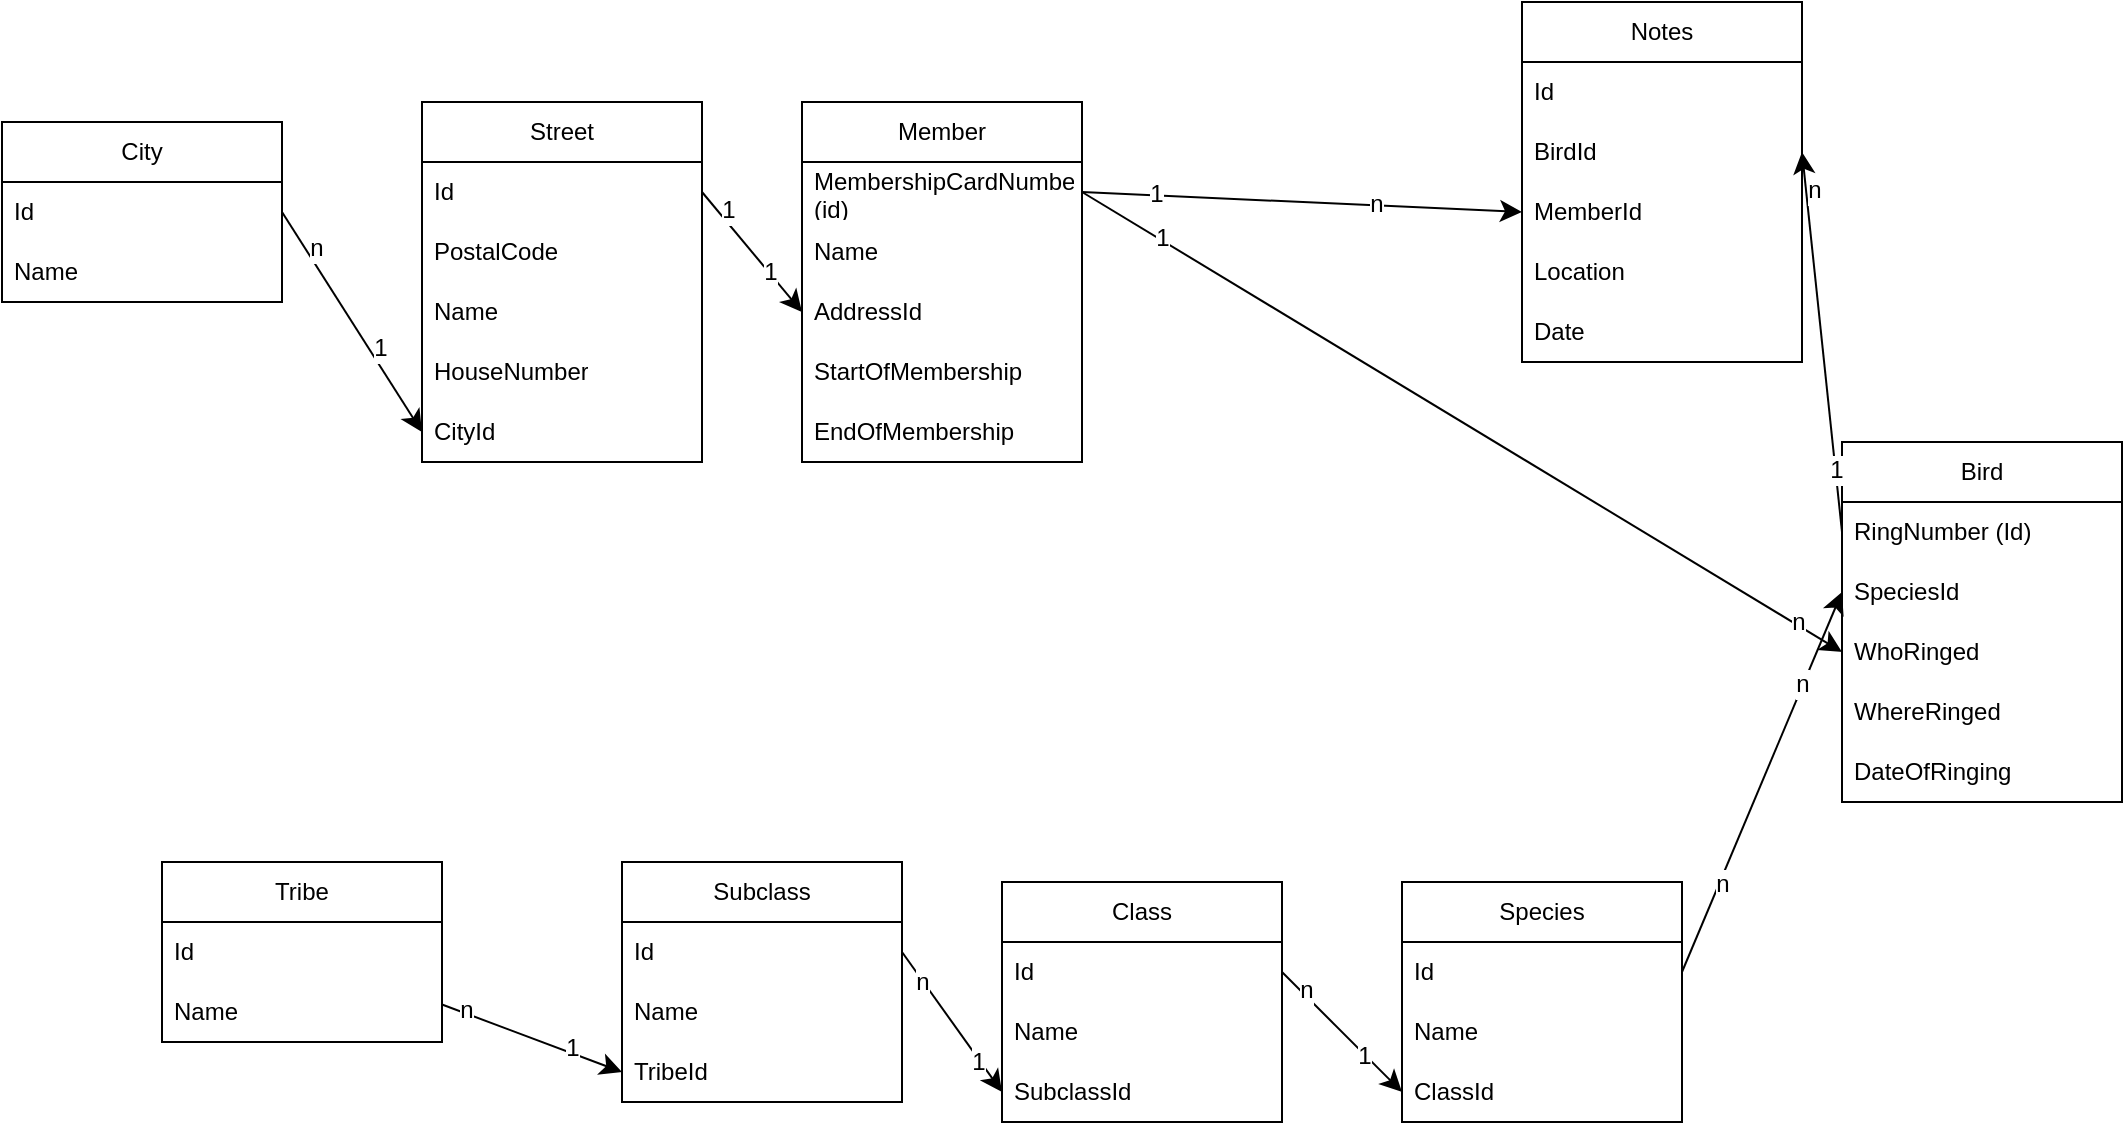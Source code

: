 <mxfile version="24.8.2">
  <diagram id="C5RBs43oDa-KdzZeNtuy" name="Page-1">
    <mxGraphModel dx="1751" dy="795" grid="1" gridSize="10" guides="1" tooltips="1" connect="1" arrows="1" fold="1" page="1" pageScale="1" pageWidth="827" pageHeight="1169" math="0" shadow="0">
      <root>
        <mxCell id="WIyWlLk6GJQsqaUBKTNV-0" />
        <mxCell id="WIyWlLk6GJQsqaUBKTNV-1" parent="WIyWlLk6GJQsqaUBKTNV-0" />
        <mxCell id="rroCmzf5K5PF2tNpYIrH-0" value="Member" style="swimlane;fontStyle=0;childLayout=stackLayout;horizontal=1;startSize=30;horizontalStack=0;resizeParent=1;resizeParentMax=0;resizeLast=0;collapsible=1;marginBottom=0;whiteSpace=wrap;html=1;" parent="WIyWlLk6GJQsqaUBKTNV-1" vertex="1">
          <mxGeometry x="150" y="470" width="140" height="180" as="geometry" />
        </mxCell>
        <mxCell id="rroCmzf5K5PF2tNpYIrH-2" value="MembershipCardNumber (id)" style="text;strokeColor=none;fillColor=none;align=left;verticalAlign=middle;spacingLeft=4;spacingRight=4;overflow=hidden;points=[[0,0.5],[1,0.5]];portConstraint=eastwest;rotatable=0;whiteSpace=wrap;html=1;" parent="rroCmzf5K5PF2tNpYIrH-0" vertex="1">
          <mxGeometry y="30" width="140" height="30" as="geometry" />
        </mxCell>
        <mxCell id="rroCmzf5K5PF2tNpYIrH-1" value="Name" style="text;strokeColor=none;fillColor=none;align=left;verticalAlign=middle;spacingLeft=4;spacingRight=4;overflow=hidden;points=[[0,0.5],[1,0.5]];portConstraint=eastwest;rotatable=0;whiteSpace=wrap;html=1;" parent="rroCmzf5K5PF2tNpYIrH-0" vertex="1">
          <mxGeometry y="60" width="140" height="30" as="geometry" />
        </mxCell>
        <mxCell id="rroCmzf5K5PF2tNpYIrH-11" value="AddressId" style="text;strokeColor=none;fillColor=none;align=left;verticalAlign=middle;spacingLeft=4;spacingRight=4;overflow=hidden;points=[[0,0.5],[1,0.5]];portConstraint=eastwest;rotatable=0;whiteSpace=wrap;html=1;" parent="rroCmzf5K5PF2tNpYIrH-0" vertex="1">
          <mxGeometry y="90" width="140" height="30" as="geometry" />
        </mxCell>
        <mxCell id="rroCmzf5K5PF2tNpYIrH-3" value="StartOfMembership" style="text;strokeColor=none;fillColor=none;align=left;verticalAlign=middle;spacingLeft=4;spacingRight=4;overflow=hidden;points=[[0,0.5],[1,0.5]];portConstraint=eastwest;rotatable=0;whiteSpace=wrap;html=1;" parent="rroCmzf5K5PF2tNpYIrH-0" vertex="1">
          <mxGeometry y="120" width="140" height="30" as="geometry" />
        </mxCell>
        <mxCell id="rroCmzf5K5PF2tNpYIrH-10" value="EndOfMembership" style="text;strokeColor=none;fillColor=none;align=left;verticalAlign=middle;spacingLeft=4;spacingRight=4;overflow=hidden;points=[[0,0.5],[1,0.5]];portConstraint=eastwest;rotatable=0;whiteSpace=wrap;html=1;" parent="rroCmzf5K5PF2tNpYIrH-0" vertex="1">
          <mxGeometry y="150" width="140" height="30" as="geometry" />
        </mxCell>
        <mxCell id="rroCmzf5K5PF2tNpYIrH-5" value="Bird" style="swimlane;fontStyle=0;childLayout=stackLayout;horizontal=1;startSize=30;horizontalStack=0;resizeParent=1;resizeParentMax=0;resizeLast=0;collapsible=1;marginBottom=0;whiteSpace=wrap;html=1;" parent="WIyWlLk6GJQsqaUBKTNV-1" vertex="1">
          <mxGeometry x="670" y="640" width="140" height="180" as="geometry" />
        </mxCell>
        <mxCell id="rroCmzf5K5PF2tNpYIrH-6" value="RingNumber (Id)" style="text;strokeColor=none;fillColor=none;align=left;verticalAlign=middle;spacingLeft=4;spacingRight=4;overflow=hidden;points=[[0,0.5],[1,0.5]];portConstraint=eastwest;rotatable=0;whiteSpace=wrap;html=1;" parent="rroCmzf5K5PF2tNpYIrH-5" vertex="1">
          <mxGeometry y="30" width="140" height="30" as="geometry" />
        </mxCell>
        <mxCell id="rroCmzf5K5PF2tNpYIrH-7" value="SpeciesId" style="text;strokeColor=none;fillColor=none;align=left;verticalAlign=middle;spacingLeft=4;spacingRight=4;overflow=hidden;points=[[0,0.5],[1,0.5]];portConstraint=eastwest;rotatable=0;whiteSpace=wrap;html=1;" parent="rroCmzf5K5PF2tNpYIrH-5" vertex="1">
          <mxGeometry y="60" width="140" height="30" as="geometry" />
        </mxCell>
        <mxCell id="rroCmzf5K5PF2tNpYIrH-8" value="WhoRinged" style="text;strokeColor=none;fillColor=none;align=left;verticalAlign=middle;spacingLeft=4;spacingRight=4;overflow=hidden;points=[[0,0.5],[1,0.5]];portConstraint=eastwest;rotatable=0;whiteSpace=wrap;html=1;" parent="rroCmzf5K5PF2tNpYIrH-5" vertex="1">
          <mxGeometry y="90" width="140" height="30" as="geometry" />
        </mxCell>
        <mxCell id="rroCmzf5K5PF2tNpYIrH-18" value="WhereRinged" style="text;strokeColor=none;fillColor=none;align=left;verticalAlign=middle;spacingLeft=4;spacingRight=4;overflow=hidden;points=[[0,0.5],[1,0.5]];portConstraint=eastwest;rotatable=0;whiteSpace=wrap;html=1;" parent="rroCmzf5K5PF2tNpYIrH-5" vertex="1">
          <mxGeometry y="120" width="140" height="30" as="geometry" />
        </mxCell>
        <mxCell id="rroCmzf5K5PF2tNpYIrH-19" value="DateOfRinging" style="text;strokeColor=none;fillColor=none;align=left;verticalAlign=middle;spacingLeft=4;spacingRight=4;overflow=hidden;points=[[0,0.5],[1,0.5]];portConstraint=eastwest;rotatable=0;whiteSpace=wrap;html=1;" parent="rroCmzf5K5PF2tNpYIrH-5" vertex="1">
          <mxGeometry y="150" width="140" height="30" as="geometry" />
        </mxCell>
        <mxCell id="rroCmzf5K5PF2tNpYIrH-13" value="Species" style="swimlane;fontStyle=0;childLayout=stackLayout;horizontal=1;startSize=30;horizontalStack=0;resizeParent=1;resizeParentMax=0;resizeLast=0;collapsible=1;marginBottom=0;whiteSpace=wrap;html=1;" parent="WIyWlLk6GJQsqaUBKTNV-1" vertex="1">
          <mxGeometry x="450" y="860" width="140" height="120" as="geometry" />
        </mxCell>
        <mxCell id="rroCmzf5K5PF2tNpYIrH-14" value="Id" style="text;strokeColor=none;fillColor=none;align=left;verticalAlign=middle;spacingLeft=4;spacingRight=4;overflow=hidden;points=[[0,0.5],[1,0.5]];portConstraint=eastwest;rotatable=0;whiteSpace=wrap;html=1;" parent="rroCmzf5K5PF2tNpYIrH-13" vertex="1">
          <mxGeometry y="30" width="140" height="30" as="geometry" />
        </mxCell>
        <mxCell id="rroCmzf5K5PF2tNpYIrH-15" value="Name" style="text;strokeColor=none;fillColor=none;align=left;verticalAlign=middle;spacingLeft=4;spacingRight=4;overflow=hidden;points=[[0,0.5],[1,0.5]];portConstraint=eastwest;rotatable=0;whiteSpace=wrap;html=1;" parent="rroCmzf5K5PF2tNpYIrH-13" vertex="1">
          <mxGeometry y="60" width="140" height="30" as="geometry" />
        </mxCell>
        <mxCell id="rroCmzf5K5PF2tNpYIrH-16" value="ClassId" style="text;strokeColor=none;fillColor=none;align=left;verticalAlign=middle;spacingLeft=4;spacingRight=4;overflow=hidden;points=[[0,0.5],[1,0.5]];portConstraint=eastwest;rotatable=0;whiteSpace=wrap;html=1;" parent="rroCmzf5K5PF2tNpYIrH-13" vertex="1">
          <mxGeometry y="90" width="140" height="30" as="geometry" />
        </mxCell>
        <mxCell id="rroCmzf5K5PF2tNpYIrH-20" value="Class" style="swimlane;fontStyle=0;childLayout=stackLayout;horizontal=1;startSize=30;horizontalStack=0;resizeParent=1;resizeParentMax=0;resizeLast=0;collapsible=1;marginBottom=0;whiteSpace=wrap;html=1;" parent="WIyWlLk6GJQsqaUBKTNV-1" vertex="1">
          <mxGeometry x="250" y="860" width="140" height="120" as="geometry" />
        </mxCell>
        <mxCell id="rroCmzf5K5PF2tNpYIrH-21" value="Id" style="text;strokeColor=none;fillColor=none;align=left;verticalAlign=middle;spacingLeft=4;spacingRight=4;overflow=hidden;points=[[0,0.5],[1,0.5]];portConstraint=eastwest;rotatable=0;whiteSpace=wrap;html=1;" parent="rroCmzf5K5PF2tNpYIrH-20" vertex="1">
          <mxGeometry y="30" width="140" height="30" as="geometry" />
        </mxCell>
        <mxCell id="rroCmzf5K5PF2tNpYIrH-22" value="Name" style="text;strokeColor=none;fillColor=none;align=left;verticalAlign=middle;spacingLeft=4;spacingRight=4;overflow=hidden;points=[[0,0.5],[1,0.5]];portConstraint=eastwest;rotatable=0;whiteSpace=wrap;html=1;" parent="rroCmzf5K5PF2tNpYIrH-20" vertex="1">
          <mxGeometry y="60" width="140" height="30" as="geometry" />
        </mxCell>
        <mxCell id="rroCmzf5K5PF2tNpYIrH-23" value="SubclassId" style="text;strokeColor=none;fillColor=none;align=left;verticalAlign=middle;spacingLeft=4;spacingRight=4;overflow=hidden;points=[[0,0.5],[1,0.5]];portConstraint=eastwest;rotatable=0;whiteSpace=wrap;html=1;" parent="rroCmzf5K5PF2tNpYIrH-20" vertex="1">
          <mxGeometry y="90" width="140" height="30" as="geometry" />
        </mxCell>
        <mxCell id="rroCmzf5K5PF2tNpYIrH-24" value="Subclass" style="swimlane;fontStyle=0;childLayout=stackLayout;horizontal=1;startSize=30;horizontalStack=0;resizeParent=1;resizeParentMax=0;resizeLast=0;collapsible=1;marginBottom=0;whiteSpace=wrap;html=1;" parent="WIyWlLk6GJQsqaUBKTNV-1" vertex="1">
          <mxGeometry x="60" y="850" width="140" height="120" as="geometry" />
        </mxCell>
        <mxCell id="rroCmzf5K5PF2tNpYIrH-25" value="Id" style="text;strokeColor=none;fillColor=none;align=left;verticalAlign=middle;spacingLeft=4;spacingRight=4;overflow=hidden;points=[[0,0.5],[1,0.5]];portConstraint=eastwest;rotatable=0;whiteSpace=wrap;html=1;" parent="rroCmzf5K5PF2tNpYIrH-24" vertex="1">
          <mxGeometry y="30" width="140" height="30" as="geometry" />
        </mxCell>
        <mxCell id="rroCmzf5K5PF2tNpYIrH-26" value="Name" style="text;strokeColor=none;fillColor=none;align=left;verticalAlign=middle;spacingLeft=4;spacingRight=4;overflow=hidden;points=[[0,0.5],[1,0.5]];portConstraint=eastwest;rotatable=0;whiteSpace=wrap;html=1;" parent="rroCmzf5K5PF2tNpYIrH-24" vertex="1">
          <mxGeometry y="60" width="140" height="30" as="geometry" />
        </mxCell>
        <mxCell id="rroCmzf5K5PF2tNpYIrH-27" value="TribeId" style="text;strokeColor=none;fillColor=none;align=left;verticalAlign=middle;spacingLeft=4;spacingRight=4;overflow=hidden;points=[[0,0.5],[1,0.5]];portConstraint=eastwest;rotatable=0;whiteSpace=wrap;html=1;" parent="rroCmzf5K5PF2tNpYIrH-24" vertex="1">
          <mxGeometry y="90" width="140" height="30" as="geometry" />
        </mxCell>
        <mxCell id="rroCmzf5K5PF2tNpYIrH-60" style="edgeStyle=none;curved=1;rounded=0;orthogonalLoop=1;jettySize=auto;html=1;entryX=0;entryY=0.5;entryDx=0;entryDy=0;fontSize=12;startSize=8;endSize=8;" parent="WIyWlLk6GJQsqaUBKTNV-1" source="rroCmzf5K5PF2tNpYIrH-28" target="rroCmzf5K5PF2tNpYIrH-27" edge="1">
          <mxGeometry relative="1" as="geometry" />
        </mxCell>
        <mxCell id="rroCmzf5K5PF2tNpYIrH-61" value="n" style="edgeLabel;html=1;align=center;verticalAlign=middle;resizable=0;points=[];fontSize=12;" parent="rroCmzf5K5PF2tNpYIrH-60" vertex="1" connectable="0">
          <mxGeometry x="-0.746" y="2" relative="1" as="geometry">
            <mxPoint as="offset" />
          </mxGeometry>
        </mxCell>
        <mxCell id="rroCmzf5K5PF2tNpYIrH-62" value="1" style="edgeLabel;html=1;align=center;verticalAlign=middle;resizable=0;points=[];fontSize=12;" parent="rroCmzf5K5PF2tNpYIrH-60" vertex="1" connectable="0">
          <mxGeometry x="0.418" y="3" relative="1" as="geometry">
            <mxPoint as="offset" />
          </mxGeometry>
        </mxCell>
        <mxCell id="rroCmzf5K5PF2tNpYIrH-28" value="Tribe" style="swimlane;fontStyle=0;childLayout=stackLayout;horizontal=1;startSize=30;horizontalStack=0;resizeParent=1;resizeParentMax=0;resizeLast=0;collapsible=1;marginBottom=0;whiteSpace=wrap;html=1;" parent="WIyWlLk6GJQsqaUBKTNV-1" vertex="1">
          <mxGeometry x="-170" y="850" width="140" height="90" as="geometry" />
        </mxCell>
        <mxCell id="rroCmzf5K5PF2tNpYIrH-29" value="Id" style="text;strokeColor=none;fillColor=none;align=left;verticalAlign=middle;spacingLeft=4;spacingRight=4;overflow=hidden;points=[[0,0.5],[1,0.5]];portConstraint=eastwest;rotatable=0;whiteSpace=wrap;html=1;" parent="rroCmzf5K5PF2tNpYIrH-28" vertex="1">
          <mxGeometry y="30" width="140" height="30" as="geometry" />
        </mxCell>
        <mxCell id="rroCmzf5K5PF2tNpYIrH-30" value="Name" style="text;strokeColor=none;fillColor=none;align=left;verticalAlign=middle;spacingLeft=4;spacingRight=4;overflow=hidden;points=[[0,0.5],[1,0.5]];portConstraint=eastwest;rotatable=0;whiteSpace=wrap;html=1;" parent="rroCmzf5K5PF2tNpYIrH-28" vertex="1">
          <mxGeometry y="60" width="140" height="30" as="geometry" />
        </mxCell>
        <mxCell id="rroCmzf5K5PF2tNpYIrH-37" style="edgeStyle=none;curved=1;rounded=0;orthogonalLoop=1;jettySize=auto;html=1;exitX=1;exitY=0.5;exitDx=0;exitDy=0;entryX=0;entryY=0.5;entryDx=0;entryDy=0;fontSize=12;startSize=8;endSize=8;" parent="WIyWlLk6GJQsqaUBKTNV-1" source="rroCmzf5K5PF2tNpYIrH-25" target="rroCmzf5K5PF2tNpYIrH-23" edge="1">
          <mxGeometry relative="1" as="geometry" />
        </mxCell>
        <mxCell id="rroCmzf5K5PF2tNpYIrH-63" value="n" style="edgeLabel;html=1;align=center;verticalAlign=middle;resizable=0;points=[];fontSize=12;" parent="rroCmzf5K5PF2tNpYIrH-37" vertex="1" connectable="0">
          <mxGeometry x="-0.584" y="-1" relative="1" as="geometry">
            <mxPoint as="offset" />
          </mxGeometry>
        </mxCell>
        <mxCell id="rroCmzf5K5PF2tNpYIrH-64" value="1" style="edgeLabel;html=1;align=center;verticalAlign=middle;resizable=0;points=[];fontSize=12;" parent="rroCmzf5K5PF2tNpYIrH-37" vertex="1" connectable="0">
          <mxGeometry x="0.555" y="-1" relative="1" as="geometry">
            <mxPoint as="offset" />
          </mxGeometry>
        </mxCell>
        <mxCell id="rroCmzf5K5PF2tNpYIrH-38" style="edgeStyle=none;curved=1;rounded=0;orthogonalLoop=1;jettySize=auto;html=1;exitX=1;exitY=0.5;exitDx=0;exitDy=0;entryX=0;entryY=0.5;entryDx=0;entryDy=0;fontSize=12;startSize=8;endSize=8;" parent="WIyWlLk6GJQsqaUBKTNV-1" source="rroCmzf5K5PF2tNpYIrH-21" target="rroCmzf5K5PF2tNpYIrH-16" edge="1">
          <mxGeometry relative="1" as="geometry" />
        </mxCell>
        <mxCell id="rroCmzf5K5PF2tNpYIrH-65" value="n" style="edgeLabel;html=1;align=center;verticalAlign=middle;resizable=0;points=[];fontSize=12;" parent="rroCmzf5K5PF2tNpYIrH-38" vertex="1" connectable="0">
          <mxGeometry x="-0.659" y="2" relative="1" as="geometry">
            <mxPoint as="offset" />
          </mxGeometry>
        </mxCell>
        <mxCell id="rroCmzf5K5PF2tNpYIrH-66" value="1" style="edgeLabel;html=1;align=center;verticalAlign=middle;resizable=0;points=[];fontSize=12;" parent="rroCmzf5K5PF2tNpYIrH-38" vertex="1" connectable="0">
          <mxGeometry x="0.384" y="-1" relative="1" as="geometry">
            <mxPoint as="offset" />
          </mxGeometry>
        </mxCell>
        <mxCell id="rroCmzf5K5PF2tNpYIrH-39" value="Street" style="swimlane;fontStyle=0;childLayout=stackLayout;horizontal=1;startSize=30;horizontalStack=0;resizeParent=1;resizeParentMax=0;resizeLast=0;collapsible=1;marginBottom=0;whiteSpace=wrap;html=1;" parent="WIyWlLk6GJQsqaUBKTNV-1" vertex="1">
          <mxGeometry x="-40" y="470" width="140" height="180" as="geometry" />
        </mxCell>
        <mxCell id="rroCmzf5K5PF2tNpYIrH-76" value="Id" style="text;strokeColor=none;fillColor=none;align=left;verticalAlign=middle;spacingLeft=4;spacingRight=4;overflow=hidden;points=[[0,0.5],[1,0.5]];portConstraint=eastwest;rotatable=0;whiteSpace=wrap;html=1;" parent="rroCmzf5K5PF2tNpYIrH-39" vertex="1">
          <mxGeometry y="30" width="140" height="30" as="geometry" />
        </mxCell>
        <mxCell id="rroCmzf5K5PF2tNpYIrH-41" value="PostalCode" style="text;strokeColor=none;fillColor=none;align=left;verticalAlign=middle;spacingLeft=4;spacingRight=4;overflow=hidden;points=[[0,0.5],[1,0.5]];portConstraint=eastwest;rotatable=0;whiteSpace=wrap;html=1;" parent="rroCmzf5K5PF2tNpYIrH-39" vertex="1">
          <mxGeometry y="60" width="140" height="30" as="geometry" />
        </mxCell>
        <mxCell id="rroCmzf5K5PF2tNpYIrH-42" value="Name" style="text;strokeColor=none;fillColor=none;align=left;verticalAlign=middle;spacingLeft=4;spacingRight=4;overflow=hidden;points=[[0,0.5],[1,0.5]];portConstraint=eastwest;rotatable=0;whiteSpace=wrap;html=1;" parent="rroCmzf5K5PF2tNpYIrH-39" vertex="1">
          <mxGeometry y="90" width="140" height="30" as="geometry" />
        </mxCell>
        <mxCell id="rroCmzf5K5PF2tNpYIrH-47" value="HouseNumber" style="text;strokeColor=none;fillColor=none;align=left;verticalAlign=middle;spacingLeft=4;spacingRight=4;overflow=hidden;points=[[0,0.5],[1,0.5]];portConstraint=eastwest;rotatable=0;whiteSpace=wrap;html=1;" parent="rroCmzf5K5PF2tNpYIrH-39" vertex="1">
          <mxGeometry y="120" width="140" height="30" as="geometry" />
        </mxCell>
        <mxCell id="rroCmzf5K5PF2tNpYIrH-49" value="CityId" style="text;strokeColor=none;fillColor=none;align=left;verticalAlign=middle;spacingLeft=4;spacingRight=4;overflow=hidden;points=[[0,0.5],[1,0.5]];portConstraint=eastwest;rotatable=0;whiteSpace=wrap;html=1;" parent="rroCmzf5K5PF2tNpYIrH-39" vertex="1">
          <mxGeometry y="150" width="140" height="30" as="geometry" />
        </mxCell>
        <mxCell id="rroCmzf5K5PF2tNpYIrH-43" value="City" style="swimlane;fontStyle=0;childLayout=stackLayout;horizontal=1;startSize=30;horizontalStack=0;resizeParent=1;resizeParentMax=0;resizeLast=0;collapsible=1;marginBottom=0;whiteSpace=wrap;html=1;" parent="WIyWlLk6GJQsqaUBKTNV-1" vertex="1">
          <mxGeometry x="-250" y="480" width="140" height="90" as="geometry" />
        </mxCell>
        <mxCell id="rroCmzf5K5PF2tNpYIrH-44" value="Id" style="text;strokeColor=none;fillColor=none;align=left;verticalAlign=middle;spacingLeft=4;spacingRight=4;overflow=hidden;points=[[0,0.5],[1,0.5]];portConstraint=eastwest;rotatable=0;whiteSpace=wrap;html=1;" parent="rroCmzf5K5PF2tNpYIrH-43" vertex="1">
          <mxGeometry y="30" width="140" height="30" as="geometry" />
        </mxCell>
        <mxCell id="rroCmzf5K5PF2tNpYIrH-45" value="Name" style="text;strokeColor=none;fillColor=none;align=left;verticalAlign=middle;spacingLeft=4;spacingRight=4;overflow=hidden;points=[[0,0.5],[1,0.5]];portConstraint=eastwest;rotatable=0;whiteSpace=wrap;html=1;" parent="rroCmzf5K5PF2tNpYIrH-43" vertex="1">
          <mxGeometry y="60" width="140" height="30" as="geometry" />
        </mxCell>
        <mxCell id="rroCmzf5K5PF2tNpYIrH-52" value="Notes" style="swimlane;fontStyle=0;childLayout=stackLayout;horizontal=1;startSize=30;horizontalStack=0;resizeParent=1;resizeParentMax=0;resizeLast=0;collapsible=1;marginBottom=0;whiteSpace=wrap;html=1;" parent="WIyWlLk6GJQsqaUBKTNV-1" vertex="1">
          <mxGeometry x="510" y="420" width="140" height="180" as="geometry" />
        </mxCell>
        <mxCell id="rroCmzf5K5PF2tNpYIrH-53" value="Id" style="text;strokeColor=none;fillColor=none;align=left;verticalAlign=middle;spacingLeft=4;spacingRight=4;overflow=hidden;points=[[0,0.5],[1,0.5]];portConstraint=eastwest;rotatable=0;whiteSpace=wrap;html=1;" parent="rroCmzf5K5PF2tNpYIrH-52" vertex="1">
          <mxGeometry y="30" width="140" height="30" as="geometry" />
        </mxCell>
        <mxCell id="rroCmzf5K5PF2tNpYIrH-54" value="BirdId" style="text;strokeColor=none;fillColor=none;align=left;verticalAlign=middle;spacingLeft=4;spacingRight=4;overflow=hidden;points=[[0,0.5],[1,0.5]];portConstraint=eastwest;rotatable=0;whiteSpace=wrap;html=1;" parent="rroCmzf5K5PF2tNpYIrH-52" vertex="1">
          <mxGeometry y="60" width="140" height="30" as="geometry" />
        </mxCell>
        <mxCell id="rroCmzf5K5PF2tNpYIrH-55" value="MemberId" style="text;strokeColor=none;fillColor=none;align=left;verticalAlign=middle;spacingLeft=4;spacingRight=4;overflow=hidden;points=[[0,0.5],[1,0.5]];portConstraint=eastwest;rotatable=0;whiteSpace=wrap;html=1;" parent="rroCmzf5K5PF2tNpYIrH-52" vertex="1">
          <mxGeometry y="90" width="140" height="30" as="geometry" />
        </mxCell>
        <mxCell id="rroCmzf5K5PF2tNpYIrH-69" value="Location" style="text;strokeColor=none;fillColor=none;align=left;verticalAlign=middle;spacingLeft=4;spacingRight=4;overflow=hidden;points=[[0,0.5],[1,0.5]];portConstraint=eastwest;rotatable=0;whiteSpace=wrap;html=1;" parent="rroCmzf5K5PF2tNpYIrH-52" vertex="1">
          <mxGeometry y="120" width="140" height="30" as="geometry" />
        </mxCell>
        <mxCell id="rroCmzf5K5PF2tNpYIrH-70" value="Date" style="text;strokeColor=none;fillColor=none;align=left;verticalAlign=middle;spacingLeft=4;spacingRight=4;overflow=hidden;points=[[0,0.5],[1,0.5]];portConstraint=eastwest;rotatable=0;whiteSpace=wrap;html=1;" parent="rroCmzf5K5PF2tNpYIrH-52" vertex="1">
          <mxGeometry y="150" width="140" height="30" as="geometry" />
        </mxCell>
        <mxCell id="rroCmzf5K5PF2tNpYIrH-58" style="edgeStyle=none;curved=1;rounded=0;orthogonalLoop=1;jettySize=auto;html=1;exitX=1;exitY=0.5;exitDx=0;exitDy=0;entryX=0;entryY=0.5;entryDx=0;entryDy=0;fontSize=12;startSize=8;endSize=8;" parent="WIyWlLk6GJQsqaUBKTNV-1" source="rroCmzf5K5PF2tNpYIrH-14" target="rroCmzf5K5PF2tNpYIrH-7" edge="1">
          <mxGeometry relative="1" as="geometry" />
        </mxCell>
        <mxCell id="rroCmzf5K5PF2tNpYIrH-67" value="n" style="edgeLabel;html=1;align=center;verticalAlign=middle;resizable=0;points=[];fontSize=12;" parent="rroCmzf5K5PF2tNpYIrH-58" vertex="1" connectable="0">
          <mxGeometry x="-0.534" y="-1" relative="1" as="geometry">
            <mxPoint as="offset" />
          </mxGeometry>
        </mxCell>
        <mxCell id="rroCmzf5K5PF2tNpYIrH-68" value="n" style="edgeLabel;html=1;align=center;verticalAlign=middle;resizable=0;points=[];fontSize=12;" parent="rroCmzf5K5PF2tNpYIrH-58" vertex="1" connectable="0">
          <mxGeometry x="0.504" relative="1" as="geometry">
            <mxPoint y="-1" as="offset" />
          </mxGeometry>
        </mxCell>
        <mxCell id="rroCmzf5K5PF2tNpYIrH-71" style="edgeStyle=none;curved=1;rounded=0;orthogonalLoop=1;jettySize=auto;html=1;exitX=0;exitY=0.5;exitDx=0;exitDy=0;entryX=1;entryY=0.5;entryDx=0;entryDy=0;fontSize=12;startSize=8;endSize=8;" parent="WIyWlLk6GJQsqaUBKTNV-1" source="rroCmzf5K5PF2tNpYIrH-6" target="rroCmzf5K5PF2tNpYIrH-54" edge="1">
          <mxGeometry relative="1" as="geometry" />
        </mxCell>
        <mxCell id="rroCmzf5K5PF2tNpYIrH-85" value="n" style="edgeLabel;html=1;align=center;verticalAlign=middle;resizable=0;points=[];fontSize=12;" parent="rroCmzf5K5PF2tNpYIrH-71" vertex="1" connectable="0">
          <mxGeometry x="0.801" y="-4" relative="1" as="geometry">
            <mxPoint as="offset" />
          </mxGeometry>
        </mxCell>
        <mxCell id="rroCmzf5K5PF2tNpYIrH-86" value="1" style="edgeLabel;html=1;align=center;verticalAlign=middle;resizable=0;points=[];fontSize=12;" parent="rroCmzf5K5PF2tNpYIrH-71" vertex="1" connectable="0">
          <mxGeometry x="-0.674" relative="1" as="geometry">
            <mxPoint as="offset" />
          </mxGeometry>
        </mxCell>
        <mxCell id="rroCmzf5K5PF2tNpYIrH-74" style="edgeStyle=none;curved=1;rounded=0;orthogonalLoop=1;jettySize=auto;html=1;exitX=1;exitY=0.5;exitDx=0;exitDy=0;entryX=0;entryY=0.5;entryDx=0;entryDy=0;fontSize=12;startSize=8;endSize=8;" parent="WIyWlLk6GJQsqaUBKTNV-1" source="rroCmzf5K5PF2tNpYIrH-44" target="rroCmzf5K5PF2tNpYIrH-49" edge="1">
          <mxGeometry relative="1" as="geometry" />
        </mxCell>
        <mxCell id="rroCmzf5K5PF2tNpYIrH-78" value="n" style="edgeLabel;html=1;align=center;verticalAlign=middle;resizable=0;points=[];fontSize=12;" parent="rroCmzf5K5PF2tNpYIrH-74" vertex="1" connectable="0">
          <mxGeometry x="-0.635" y="4" relative="1" as="geometry">
            <mxPoint as="offset" />
          </mxGeometry>
        </mxCell>
        <mxCell id="rroCmzf5K5PF2tNpYIrH-79" value="1" style="edgeLabel;html=1;align=center;verticalAlign=middle;resizable=0;points=[];fontSize=12;" parent="rroCmzf5K5PF2tNpYIrH-74" vertex="1" connectable="0">
          <mxGeometry x="0.296" y="4" relative="1" as="geometry">
            <mxPoint y="-1" as="offset" />
          </mxGeometry>
        </mxCell>
        <mxCell id="rroCmzf5K5PF2tNpYIrH-77" style="edgeStyle=none;curved=1;rounded=0;orthogonalLoop=1;jettySize=auto;html=1;exitX=1;exitY=0.5;exitDx=0;exitDy=0;entryX=0;entryY=0.5;entryDx=0;entryDy=0;fontSize=12;startSize=8;endSize=8;" parent="WIyWlLk6GJQsqaUBKTNV-1" source="rroCmzf5K5PF2tNpYIrH-76" target="rroCmzf5K5PF2tNpYIrH-11" edge="1">
          <mxGeometry relative="1" as="geometry" />
        </mxCell>
        <mxCell id="rroCmzf5K5PF2tNpYIrH-80" value="1" style="edgeLabel;html=1;align=center;verticalAlign=middle;resizable=0;points=[];fontSize=12;" parent="rroCmzf5K5PF2tNpYIrH-77" vertex="1" connectable="0">
          <mxGeometry x="-0.61" y="4" relative="1" as="geometry">
            <mxPoint as="offset" />
          </mxGeometry>
        </mxCell>
        <mxCell id="rroCmzf5K5PF2tNpYIrH-81" value="1" style="edgeLabel;html=1;align=center;verticalAlign=middle;resizable=0;points=[];fontSize=12;" parent="rroCmzf5K5PF2tNpYIrH-77" vertex="1" connectable="0">
          <mxGeometry x="0.328" relative="1" as="geometry">
            <mxPoint as="offset" />
          </mxGeometry>
        </mxCell>
        <mxCell id="rroCmzf5K5PF2tNpYIrH-82" value="" style="edgeStyle=none;curved=1;rounded=0;orthogonalLoop=1;jettySize=auto;html=1;exitX=1;exitY=0.5;exitDx=0;exitDy=0;entryX=0;entryY=0.5;entryDx=0;entryDy=0;fontSize=12;startSize=8;endSize=8;" parent="WIyWlLk6GJQsqaUBKTNV-1" source="rroCmzf5K5PF2tNpYIrH-2" target="rroCmzf5K5PF2tNpYIrH-55" edge="1">
          <mxGeometry x="-0.002" relative="1" as="geometry">
            <mxPoint as="offset" />
          </mxGeometry>
        </mxCell>
        <mxCell id="rroCmzf5K5PF2tNpYIrH-83" value="1" style="edgeLabel;html=1;align=center;verticalAlign=middle;resizable=0;points=[];fontSize=12;" parent="rroCmzf5K5PF2tNpYIrH-82" vertex="1" connectable="0">
          <mxGeometry x="-0.668" y="1" relative="1" as="geometry">
            <mxPoint as="offset" />
          </mxGeometry>
        </mxCell>
        <mxCell id="rroCmzf5K5PF2tNpYIrH-84" value="n" style="edgeLabel;html=1;align=center;verticalAlign=middle;resizable=0;points=[];fontSize=12;" parent="rroCmzf5K5PF2tNpYIrH-82" vertex="1" connectable="0">
          <mxGeometry x="0.332" y="1" relative="1" as="geometry">
            <mxPoint as="offset" />
          </mxGeometry>
        </mxCell>
        <mxCell id="V9uLgyXCdA1JAdmKuMW6-1" style="edgeStyle=none;curved=1;rounded=0;orthogonalLoop=1;jettySize=auto;html=1;exitX=1;exitY=0.5;exitDx=0;exitDy=0;entryX=0;entryY=0.5;entryDx=0;entryDy=0;fontSize=12;startSize=8;endSize=8;" edge="1" parent="WIyWlLk6GJQsqaUBKTNV-1" source="rroCmzf5K5PF2tNpYIrH-2" target="rroCmzf5K5PF2tNpYIrH-8">
          <mxGeometry relative="1" as="geometry" />
        </mxCell>
        <mxCell id="V9uLgyXCdA1JAdmKuMW6-2" value="1" style="edgeLabel;html=1;align=center;verticalAlign=middle;resizable=0;points=[];fontSize=12;" vertex="1" connectable="0" parent="V9uLgyXCdA1JAdmKuMW6-1">
          <mxGeometry x="-0.792" y="1" relative="1" as="geometry">
            <mxPoint as="offset" />
          </mxGeometry>
        </mxCell>
        <mxCell id="V9uLgyXCdA1JAdmKuMW6-3" value="n" style="edgeLabel;html=1;align=center;verticalAlign=middle;resizable=0;points=[];fontSize=12;" vertex="1" connectable="0" parent="V9uLgyXCdA1JAdmKuMW6-1">
          <mxGeometry x="0.88" y="1" relative="1" as="geometry">
            <mxPoint y="-1" as="offset" />
          </mxGeometry>
        </mxCell>
      </root>
    </mxGraphModel>
  </diagram>
</mxfile>
